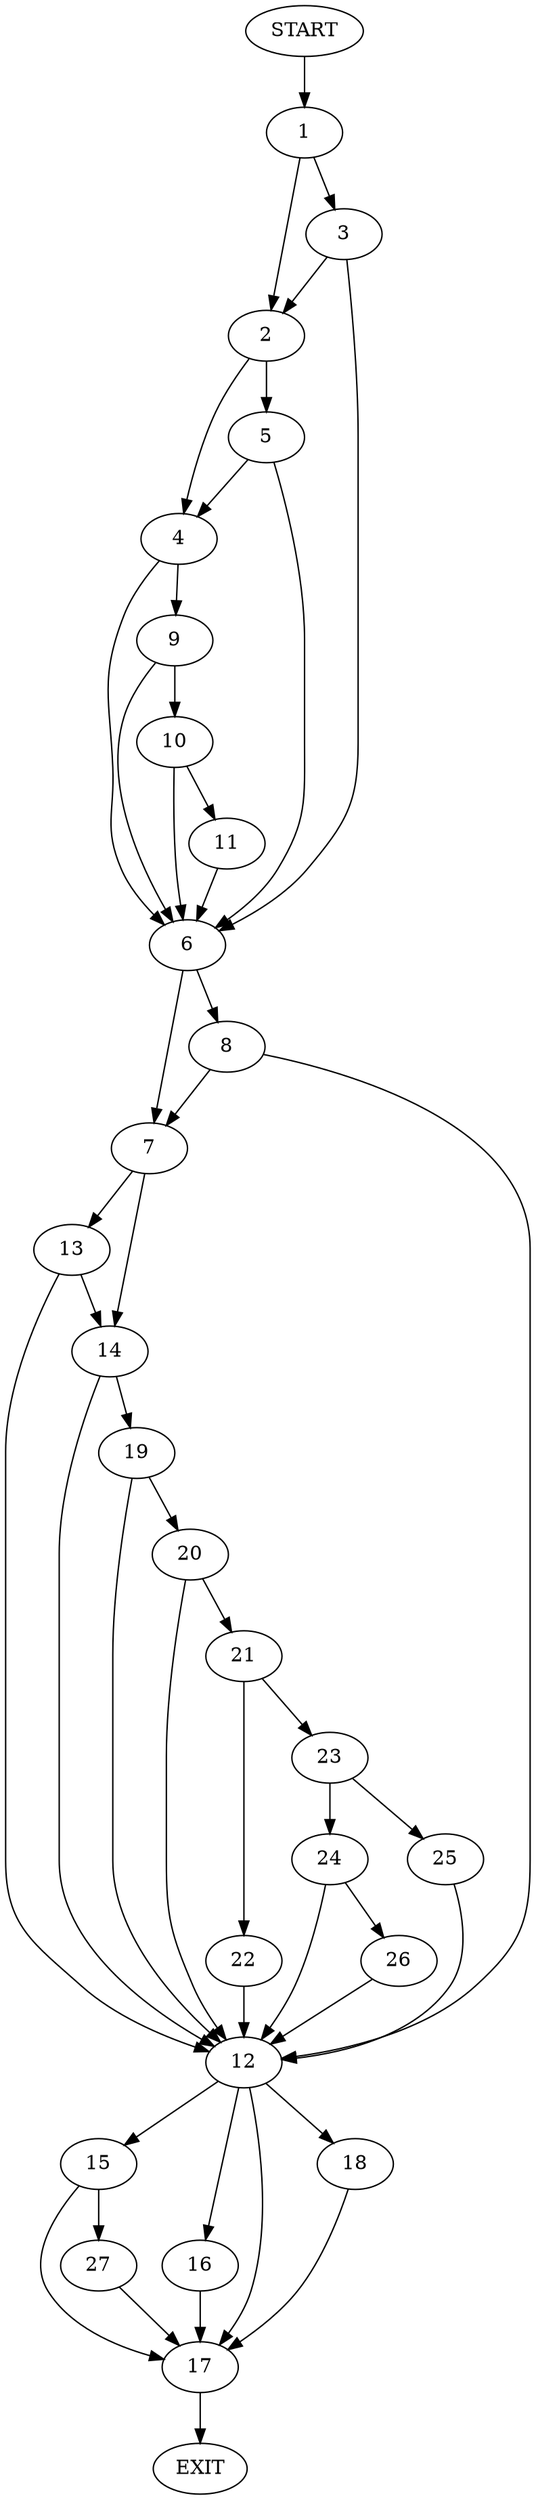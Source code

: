 digraph {
0 [label="START"]
28 [label="EXIT"]
0 -> 1
1 -> 2
1 -> 3
2 -> 4
2 -> 5
3 -> 2
3 -> 6
6 -> 7
6 -> 8
4 -> 6
4 -> 9
5 -> 4
5 -> 6
9 -> 6
9 -> 10
10 -> 6
10 -> 11
11 -> 6
8 -> 12
8 -> 7
7 -> 13
7 -> 14
12 -> 15
12 -> 16
12 -> 17
12 -> 18
13 -> 12
13 -> 14
14 -> 19
14 -> 12
19 -> 12
19 -> 20
20 -> 12
20 -> 21
21 -> 22
21 -> 23
23 -> 24
23 -> 25
22 -> 12
24 -> 12
24 -> 26
25 -> 12
26 -> 12
18 -> 17
16 -> 17
15 -> 27
15 -> 17
17 -> 28
27 -> 17
}
